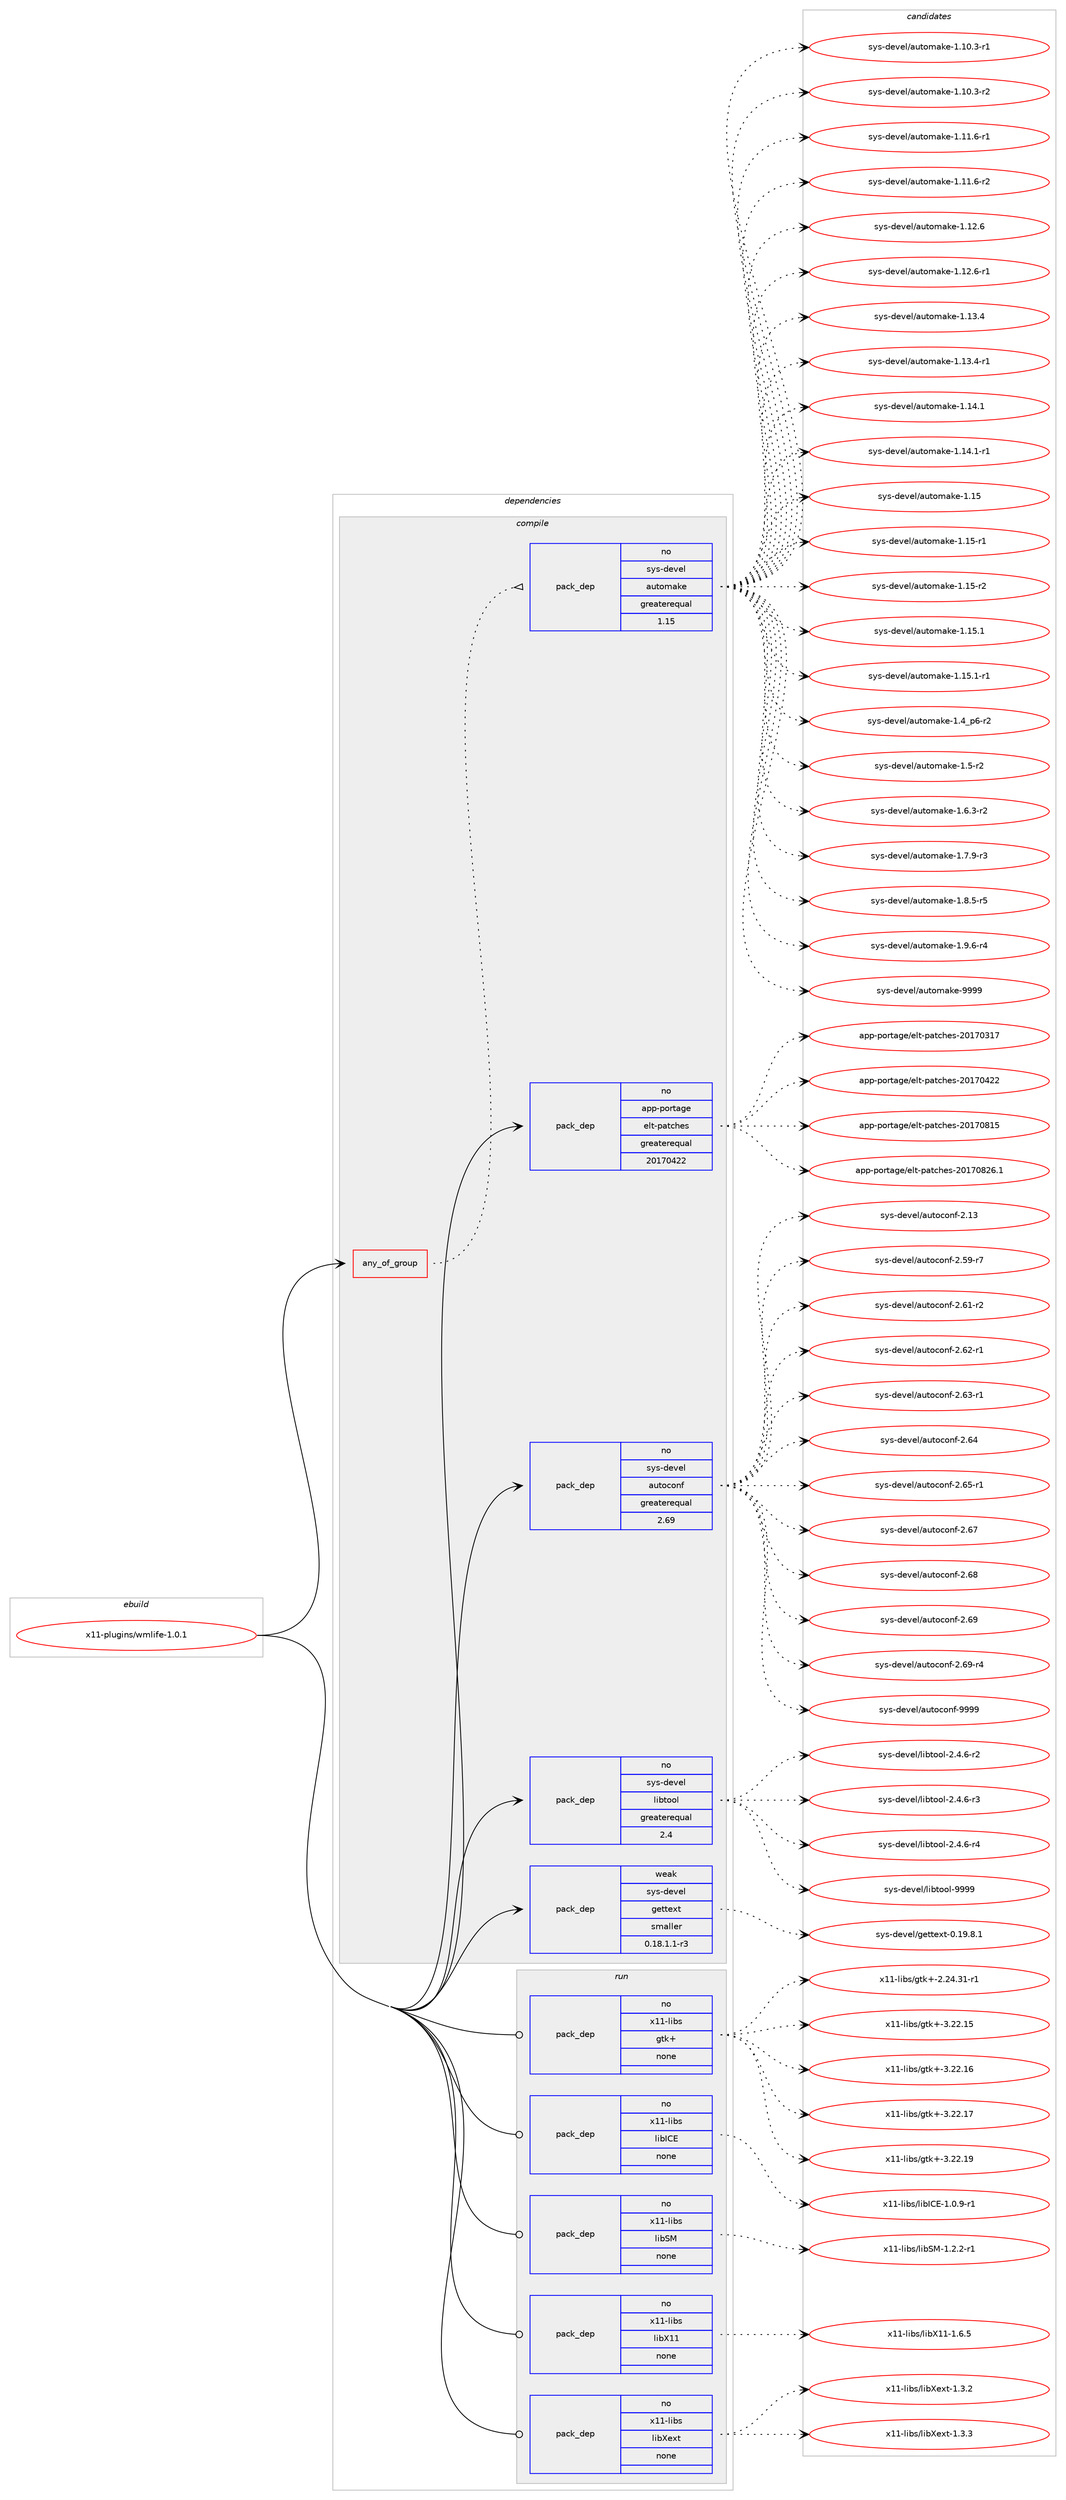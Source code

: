 digraph prolog {

# *************
# Graph options
# *************

newrank=true;
concentrate=true;
compound=true;
graph [rankdir=LR,fontname=Helvetica,fontsize=10,ranksep=1.5];#, ranksep=2.5, nodesep=0.2];
edge  [arrowhead=vee];
node  [fontname=Helvetica,fontsize=10];

# **********
# The ebuild
# **********

subgraph cluster_leftcol {
color=gray;
rank=same;
label=<<i>ebuild</i>>;
id [label="x11-plugins/wmlife-1.0.1", color=red, width=4, href="../x11-plugins/wmlife-1.0.1.svg"];
}

# ****************
# The dependencies
# ****************

subgraph cluster_midcol {
color=gray;
label=<<i>dependencies</i>>;
subgraph cluster_compile {
fillcolor="#eeeeee";
style=filled;
label=<<i>compile</i>>;
subgraph any9600 {
dependency527303 [label=<<TABLE BORDER="0" CELLBORDER="1" CELLSPACING="0" CELLPADDING="4"><TR><TD CELLPADDING="10">any_of_group</TD></TR></TABLE>>, shape=none, color=red];subgraph pack393786 {
dependency527304 [label=<<TABLE BORDER="0" CELLBORDER="1" CELLSPACING="0" CELLPADDING="4" WIDTH="220"><TR><TD ROWSPAN="6" CELLPADDING="30">pack_dep</TD></TR><TR><TD WIDTH="110">no</TD></TR><TR><TD>sys-devel</TD></TR><TR><TD>automake</TD></TR><TR><TD>greaterequal</TD></TR><TR><TD>1.15</TD></TR></TABLE>>, shape=none, color=blue];
}
dependency527303:e -> dependency527304:w [weight=20,style="dotted",arrowhead="oinv"];
}
id:e -> dependency527303:w [weight=20,style="solid",arrowhead="vee"];
subgraph pack393787 {
dependency527305 [label=<<TABLE BORDER="0" CELLBORDER="1" CELLSPACING="0" CELLPADDING="4" WIDTH="220"><TR><TD ROWSPAN="6" CELLPADDING="30">pack_dep</TD></TR><TR><TD WIDTH="110">no</TD></TR><TR><TD>app-portage</TD></TR><TR><TD>elt-patches</TD></TR><TR><TD>greaterequal</TD></TR><TR><TD>20170422</TD></TR></TABLE>>, shape=none, color=blue];
}
id:e -> dependency527305:w [weight=20,style="solid",arrowhead="vee"];
subgraph pack393788 {
dependency527306 [label=<<TABLE BORDER="0" CELLBORDER="1" CELLSPACING="0" CELLPADDING="4" WIDTH="220"><TR><TD ROWSPAN="6" CELLPADDING="30">pack_dep</TD></TR><TR><TD WIDTH="110">no</TD></TR><TR><TD>sys-devel</TD></TR><TR><TD>autoconf</TD></TR><TR><TD>greaterequal</TD></TR><TR><TD>2.69</TD></TR></TABLE>>, shape=none, color=blue];
}
id:e -> dependency527306:w [weight=20,style="solid",arrowhead="vee"];
subgraph pack393789 {
dependency527307 [label=<<TABLE BORDER="0" CELLBORDER="1" CELLSPACING="0" CELLPADDING="4" WIDTH="220"><TR><TD ROWSPAN="6" CELLPADDING="30">pack_dep</TD></TR><TR><TD WIDTH="110">no</TD></TR><TR><TD>sys-devel</TD></TR><TR><TD>libtool</TD></TR><TR><TD>greaterequal</TD></TR><TR><TD>2.4</TD></TR></TABLE>>, shape=none, color=blue];
}
id:e -> dependency527307:w [weight=20,style="solid",arrowhead="vee"];
subgraph pack393790 {
dependency527308 [label=<<TABLE BORDER="0" CELLBORDER="1" CELLSPACING="0" CELLPADDING="4" WIDTH="220"><TR><TD ROWSPAN="6" CELLPADDING="30">pack_dep</TD></TR><TR><TD WIDTH="110">weak</TD></TR><TR><TD>sys-devel</TD></TR><TR><TD>gettext</TD></TR><TR><TD>smaller</TD></TR><TR><TD>0.18.1.1-r3</TD></TR></TABLE>>, shape=none, color=blue];
}
id:e -> dependency527308:w [weight=20,style="solid",arrowhead="vee"];
}
subgraph cluster_compileandrun {
fillcolor="#eeeeee";
style=filled;
label=<<i>compile and run</i>>;
}
subgraph cluster_run {
fillcolor="#eeeeee";
style=filled;
label=<<i>run</i>>;
subgraph pack393791 {
dependency527309 [label=<<TABLE BORDER="0" CELLBORDER="1" CELLSPACING="0" CELLPADDING="4" WIDTH="220"><TR><TD ROWSPAN="6" CELLPADDING="30">pack_dep</TD></TR><TR><TD WIDTH="110">no</TD></TR><TR><TD>x11-libs</TD></TR><TR><TD>gtk+</TD></TR><TR><TD>none</TD></TR><TR><TD></TD></TR></TABLE>>, shape=none, color=blue];
}
id:e -> dependency527309:w [weight=20,style="solid",arrowhead="odot"];
subgraph pack393792 {
dependency527310 [label=<<TABLE BORDER="0" CELLBORDER="1" CELLSPACING="0" CELLPADDING="4" WIDTH="220"><TR><TD ROWSPAN="6" CELLPADDING="30">pack_dep</TD></TR><TR><TD WIDTH="110">no</TD></TR><TR><TD>x11-libs</TD></TR><TR><TD>libICE</TD></TR><TR><TD>none</TD></TR><TR><TD></TD></TR></TABLE>>, shape=none, color=blue];
}
id:e -> dependency527310:w [weight=20,style="solid",arrowhead="odot"];
subgraph pack393793 {
dependency527311 [label=<<TABLE BORDER="0" CELLBORDER="1" CELLSPACING="0" CELLPADDING="4" WIDTH="220"><TR><TD ROWSPAN="6" CELLPADDING="30">pack_dep</TD></TR><TR><TD WIDTH="110">no</TD></TR><TR><TD>x11-libs</TD></TR><TR><TD>libSM</TD></TR><TR><TD>none</TD></TR><TR><TD></TD></TR></TABLE>>, shape=none, color=blue];
}
id:e -> dependency527311:w [weight=20,style="solid",arrowhead="odot"];
subgraph pack393794 {
dependency527312 [label=<<TABLE BORDER="0" CELLBORDER="1" CELLSPACING="0" CELLPADDING="4" WIDTH="220"><TR><TD ROWSPAN="6" CELLPADDING="30">pack_dep</TD></TR><TR><TD WIDTH="110">no</TD></TR><TR><TD>x11-libs</TD></TR><TR><TD>libX11</TD></TR><TR><TD>none</TD></TR><TR><TD></TD></TR></TABLE>>, shape=none, color=blue];
}
id:e -> dependency527312:w [weight=20,style="solid",arrowhead="odot"];
subgraph pack393795 {
dependency527313 [label=<<TABLE BORDER="0" CELLBORDER="1" CELLSPACING="0" CELLPADDING="4" WIDTH="220"><TR><TD ROWSPAN="6" CELLPADDING="30">pack_dep</TD></TR><TR><TD WIDTH="110">no</TD></TR><TR><TD>x11-libs</TD></TR><TR><TD>libXext</TD></TR><TR><TD>none</TD></TR><TR><TD></TD></TR></TABLE>>, shape=none, color=blue];
}
id:e -> dependency527313:w [weight=20,style="solid",arrowhead="odot"];
}
}

# **************
# The candidates
# **************

subgraph cluster_choices {
rank=same;
color=gray;
label=<<i>candidates</i>>;

subgraph choice393786 {
color=black;
nodesep=1;
choice11512111545100101118101108479711711611110997107101454946494846514511449 [label="sys-devel/automake-1.10.3-r1", color=red, width=4,href="../sys-devel/automake-1.10.3-r1.svg"];
choice11512111545100101118101108479711711611110997107101454946494846514511450 [label="sys-devel/automake-1.10.3-r2", color=red, width=4,href="../sys-devel/automake-1.10.3-r2.svg"];
choice11512111545100101118101108479711711611110997107101454946494946544511449 [label="sys-devel/automake-1.11.6-r1", color=red, width=4,href="../sys-devel/automake-1.11.6-r1.svg"];
choice11512111545100101118101108479711711611110997107101454946494946544511450 [label="sys-devel/automake-1.11.6-r2", color=red, width=4,href="../sys-devel/automake-1.11.6-r2.svg"];
choice1151211154510010111810110847971171161111099710710145494649504654 [label="sys-devel/automake-1.12.6", color=red, width=4,href="../sys-devel/automake-1.12.6.svg"];
choice11512111545100101118101108479711711611110997107101454946495046544511449 [label="sys-devel/automake-1.12.6-r1", color=red, width=4,href="../sys-devel/automake-1.12.6-r1.svg"];
choice1151211154510010111810110847971171161111099710710145494649514652 [label="sys-devel/automake-1.13.4", color=red, width=4,href="../sys-devel/automake-1.13.4.svg"];
choice11512111545100101118101108479711711611110997107101454946495146524511449 [label="sys-devel/automake-1.13.4-r1", color=red, width=4,href="../sys-devel/automake-1.13.4-r1.svg"];
choice1151211154510010111810110847971171161111099710710145494649524649 [label="sys-devel/automake-1.14.1", color=red, width=4,href="../sys-devel/automake-1.14.1.svg"];
choice11512111545100101118101108479711711611110997107101454946495246494511449 [label="sys-devel/automake-1.14.1-r1", color=red, width=4,href="../sys-devel/automake-1.14.1-r1.svg"];
choice115121115451001011181011084797117116111109971071014549464953 [label="sys-devel/automake-1.15", color=red, width=4,href="../sys-devel/automake-1.15.svg"];
choice1151211154510010111810110847971171161111099710710145494649534511449 [label="sys-devel/automake-1.15-r1", color=red, width=4,href="../sys-devel/automake-1.15-r1.svg"];
choice1151211154510010111810110847971171161111099710710145494649534511450 [label="sys-devel/automake-1.15-r2", color=red, width=4,href="../sys-devel/automake-1.15-r2.svg"];
choice1151211154510010111810110847971171161111099710710145494649534649 [label="sys-devel/automake-1.15.1", color=red, width=4,href="../sys-devel/automake-1.15.1.svg"];
choice11512111545100101118101108479711711611110997107101454946495346494511449 [label="sys-devel/automake-1.15.1-r1", color=red, width=4,href="../sys-devel/automake-1.15.1-r1.svg"];
choice115121115451001011181011084797117116111109971071014549465295112544511450 [label="sys-devel/automake-1.4_p6-r2", color=red, width=4,href="../sys-devel/automake-1.4_p6-r2.svg"];
choice11512111545100101118101108479711711611110997107101454946534511450 [label="sys-devel/automake-1.5-r2", color=red, width=4,href="../sys-devel/automake-1.5-r2.svg"];
choice115121115451001011181011084797117116111109971071014549465446514511450 [label="sys-devel/automake-1.6.3-r2", color=red, width=4,href="../sys-devel/automake-1.6.3-r2.svg"];
choice115121115451001011181011084797117116111109971071014549465546574511451 [label="sys-devel/automake-1.7.9-r3", color=red, width=4,href="../sys-devel/automake-1.7.9-r3.svg"];
choice115121115451001011181011084797117116111109971071014549465646534511453 [label="sys-devel/automake-1.8.5-r5", color=red, width=4,href="../sys-devel/automake-1.8.5-r5.svg"];
choice115121115451001011181011084797117116111109971071014549465746544511452 [label="sys-devel/automake-1.9.6-r4", color=red, width=4,href="../sys-devel/automake-1.9.6-r4.svg"];
choice115121115451001011181011084797117116111109971071014557575757 [label="sys-devel/automake-9999", color=red, width=4,href="../sys-devel/automake-9999.svg"];
dependency527304:e -> choice11512111545100101118101108479711711611110997107101454946494846514511449:w [style=dotted,weight="100"];
dependency527304:e -> choice11512111545100101118101108479711711611110997107101454946494846514511450:w [style=dotted,weight="100"];
dependency527304:e -> choice11512111545100101118101108479711711611110997107101454946494946544511449:w [style=dotted,weight="100"];
dependency527304:e -> choice11512111545100101118101108479711711611110997107101454946494946544511450:w [style=dotted,weight="100"];
dependency527304:e -> choice1151211154510010111810110847971171161111099710710145494649504654:w [style=dotted,weight="100"];
dependency527304:e -> choice11512111545100101118101108479711711611110997107101454946495046544511449:w [style=dotted,weight="100"];
dependency527304:e -> choice1151211154510010111810110847971171161111099710710145494649514652:w [style=dotted,weight="100"];
dependency527304:e -> choice11512111545100101118101108479711711611110997107101454946495146524511449:w [style=dotted,weight="100"];
dependency527304:e -> choice1151211154510010111810110847971171161111099710710145494649524649:w [style=dotted,weight="100"];
dependency527304:e -> choice11512111545100101118101108479711711611110997107101454946495246494511449:w [style=dotted,weight="100"];
dependency527304:e -> choice115121115451001011181011084797117116111109971071014549464953:w [style=dotted,weight="100"];
dependency527304:e -> choice1151211154510010111810110847971171161111099710710145494649534511449:w [style=dotted,weight="100"];
dependency527304:e -> choice1151211154510010111810110847971171161111099710710145494649534511450:w [style=dotted,weight="100"];
dependency527304:e -> choice1151211154510010111810110847971171161111099710710145494649534649:w [style=dotted,weight="100"];
dependency527304:e -> choice11512111545100101118101108479711711611110997107101454946495346494511449:w [style=dotted,weight="100"];
dependency527304:e -> choice115121115451001011181011084797117116111109971071014549465295112544511450:w [style=dotted,weight="100"];
dependency527304:e -> choice11512111545100101118101108479711711611110997107101454946534511450:w [style=dotted,weight="100"];
dependency527304:e -> choice115121115451001011181011084797117116111109971071014549465446514511450:w [style=dotted,weight="100"];
dependency527304:e -> choice115121115451001011181011084797117116111109971071014549465546574511451:w [style=dotted,weight="100"];
dependency527304:e -> choice115121115451001011181011084797117116111109971071014549465646534511453:w [style=dotted,weight="100"];
dependency527304:e -> choice115121115451001011181011084797117116111109971071014549465746544511452:w [style=dotted,weight="100"];
dependency527304:e -> choice115121115451001011181011084797117116111109971071014557575757:w [style=dotted,weight="100"];
}
subgraph choice393787 {
color=black;
nodesep=1;
choice97112112451121111141169710310147101108116451129711699104101115455048495548514955 [label="app-portage/elt-patches-20170317", color=red, width=4,href="../app-portage/elt-patches-20170317.svg"];
choice97112112451121111141169710310147101108116451129711699104101115455048495548525050 [label="app-portage/elt-patches-20170422", color=red, width=4,href="../app-portage/elt-patches-20170422.svg"];
choice97112112451121111141169710310147101108116451129711699104101115455048495548564953 [label="app-portage/elt-patches-20170815", color=red, width=4,href="../app-portage/elt-patches-20170815.svg"];
choice971121124511211111411697103101471011081164511297116991041011154550484955485650544649 [label="app-portage/elt-patches-20170826.1", color=red, width=4,href="../app-portage/elt-patches-20170826.1.svg"];
dependency527305:e -> choice97112112451121111141169710310147101108116451129711699104101115455048495548514955:w [style=dotted,weight="100"];
dependency527305:e -> choice97112112451121111141169710310147101108116451129711699104101115455048495548525050:w [style=dotted,weight="100"];
dependency527305:e -> choice97112112451121111141169710310147101108116451129711699104101115455048495548564953:w [style=dotted,weight="100"];
dependency527305:e -> choice971121124511211111411697103101471011081164511297116991041011154550484955485650544649:w [style=dotted,weight="100"];
}
subgraph choice393788 {
color=black;
nodesep=1;
choice115121115451001011181011084797117116111991111101024550464951 [label="sys-devel/autoconf-2.13", color=red, width=4,href="../sys-devel/autoconf-2.13.svg"];
choice1151211154510010111810110847971171161119911111010245504653574511455 [label="sys-devel/autoconf-2.59-r7", color=red, width=4,href="../sys-devel/autoconf-2.59-r7.svg"];
choice1151211154510010111810110847971171161119911111010245504654494511450 [label="sys-devel/autoconf-2.61-r2", color=red, width=4,href="../sys-devel/autoconf-2.61-r2.svg"];
choice1151211154510010111810110847971171161119911111010245504654504511449 [label="sys-devel/autoconf-2.62-r1", color=red, width=4,href="../sys-devel/autoconf-2.62-r1.svg"];
choice1151211154510010111810110847971171161119911111010245504654514511449 [label="sys-devel/autoconf-2.63-r1", color=red, width=4,href="../sys-devel/autoconf-2.63-r1.svg"];
choice115121115451001011181011084797117116111991111101024550465452 [label="sys-devel/autoconf-2.64", color=red, width=4,href="../sys-devel/autoconf-2.64.svg"];
choice1151211154510010111810110847971171161119911111010245504654534511449 [label="sys-devel/autoconf-2.65-r1", color=red, width=4,href="../sys-devel/autoconf-2.65-r1.svg"];
choice115121115451001011181011084797117116111991111101024550465455 [label="sys-devel/autoconf-2.67", color=red, width=4,href="../sys-devel/autoconf-2.67.svg"];
choice115121115451001011181011084797117116111991111101024550465456 [label="sys-devel/autoconf-2.68", color=red, width=4,href="../sys-devel/autoconf-2.68.svg"];
choice115121115451001011181011084797117116111991111101024550465457 [label="sys-devel/autoconf-2.69", color=red, width=4,href="../sys-devel/autoconf-2.69.svg"];
choice1151211154510010111810110847971171161119911111010245504654574511452 [label="sys-devel/autoconf-2.69-r4", color=red, width=4,href="../sys-devel/autoconf-2.69-r4.svg"];
choice115121115451001011181011084797117116111991111101024557575757 [label="sys-devel/autoconf-9999", color=red, width=4,href="../sys-devel/autoconf-9999.svg"];
dependency527306:e -> choice115121115451001011181011084797117116111991111101024550464951:w [style=dotted,weight="100"];
dependency527306:e -> choice1151211154510010111810110847971171161119911111010245504653574511455:w [style=dotted,weight="100"];
dependency527306:e -> choice1151211154510010111810110847971171161119911111010245504654494511450:w [style=dotted,weight="100"];
dependency527306:e -> choice1151211154510010111810110847971171161119911111010245504654504511449:w [style=dotted,weight="100"];
dependency527306:e -> choice1151211154510010111810110847971171161119911111010245504654514511449:w [style=dotted,weight="100"];
dependency527306:e -> choice115121115451001011181011084797117116111991111101024550465452:w [style=dotted,weight="100"];
dependency527306:e -> choice1151211154510010111810110847971171161119911111010245504654534511449:w [style=dotted,weight="100"];
dependency527306:e -> choice115121115451001011181011084797117116111991111101024550465455:w [style=dotted,weight="100"];
dependency527306:e -> choice115121115451001011181011084797117116111991111101024550465456:w [style=dotted,weight="100"];
dependency527306:e -> choice115121115451001011181011084797117116111991111101024550465457:w [style=dotted,weight="100"];
dependency527306:e -> choice1151211154510010111810110847971171161119911111010245504654574511452:w [style=dotted,weight="100"];
dependency527306:e -> choice115121115451001011181011084797117116111991111101024557575757:w [style=dotted,weight="100"];
}
subgraph choice393789 {
color=black;
nodesep=1;
choice1151211154510010111810110847108105981161111111084550465246544511450 [label="sys-devel/libtool-2.4.6-r2", color=red, width=4,href="../sys-devel/libtool-2.4.6-r2.svg"];
choice1151211154510010111810110847108105981161111111084550465246544511451 [label="sys-devel/libtool-2.4.6-r3", color=red, width=4,href="../sys-devel/libtool-2.4.6-r3.svg"];
choice1151211154510010111810110847108105981161111111084550465246544511452 [label="sys-devel/libtool-2.4.6-r4", color=red, width=4,href="../sys-devel/libtool-2.4.6-r4.svg"];
choice1151211154510010111810110847108105981161111111084557575757 [label="sys-devel/libtool-9999", color=red, width=4,href="../sys-devel/libtool-9999.svg"];
dependency527307:e -> choice1151211154510010111810110847108105981161111111084550465246544511450:w [style=dotted,weight="100"];
dependency527307:e -> choice1151211154510010111810110847108105981161111111084550465246544511451:w [style=dotted,weight="100"];
dependency527307:e -> choice1151211154510010111810110847108105981161111111084550465246544511452:w [style=dotted,weight="100"];
dependency527307:e -> choice1151211154510010111810110847108105981161111111084557575757:w [style=dotted,weight="100"];
}
subgraph choice393790 {
color=black;
nodesep=1;
choice1151211154510010111810110847103101116116101120116454846495746564649 [label="sys-devel/gettext-0.19.8.1", color=red, width=4,href="../sys-devel/gettext-0.19.8.1.svg"];
dependency527308:e -> choice1151211154510010111810110847103101116116101120116454846495746564649:w [style=dotted,weight="100"];
}
subgraph choice393791 {
color=black;
nodesep=1;
choice12049494510810598115471031161074345504650524651494511449 [label="x11-libs/gtk+-2.24.31-r1", color=red, width=4,href="../x11-libs/gtk+-2.24.31-r1.svg"];
choice1204949451081059811547103116107434551465050464953 [label="x11-libs/gtk+-3.22.15", color=red, width=4,href="../x11-libs/gtk+-3.22.15.svg"];
choice1204949451081059811547103116107434551465050464954 [label="x11-libs/gtk+-3.22.16", color=red, width=4,href="../x11-libs/gtk+-3.22.16.svg"];
choice1204949451081059811547103116107434551465050464955 [label="x11-libs/gtk+-3.22.17", color=red, width=4,href="../x11-libs/gtk+-3.22.17.svg"];
choice1204949451081059811547103116107434551465050464957 [label="x11-libs/gtk+-3.22.19", color=red, width=4,href="../x11-libs/gtk+-3.22.19.svg"];
dependency527309:e -> choice12049494510810598115471031161074345504650524651494511449:w [style=dotted,weight="100"];
dependency527309:e -> choice1204949451081059811547103116107434551465050464953:w [style=dotted,weight="100"];
dependency527309:e -> choice1204949451081059811547103116107434551465050464954:w [style=dotted,weight="100"];
dependency527309:e -> choice1204949451081059811547103116107434551465050464955:w [style=dotted,weight="100"];
dependency527309:e -> choice1204949451081059811547103116107434551465050464957:w [style=dotted,weight="100"];
}
subgraph choice393792 {
color=black;
nodesep=1;
choice1204949451081059811547108105987367694549464846574511449 [label="x11-libs/libICE-1.0.9-r1", color=red, width=4,href="../x11-libs/libICE-1.0.9-r1.svg"];
dependency527310:e -> choice1204949451081059811547108105987367694549464846574511449:w [style=dotted,weight="100"];
}
subgraph choice393793 {
color=black;
nodesep=1;
choice12049494510810598115471081059883774549465046504511449 [label="x11-libs/libSM-1.2.2-r1", color=red, width=4,href="../x11-libs/libSM-1.2.2-r1.svg"];
dependency527311:e -> choice12049494510810598115471081059883774549465046504511449:w [style=dotted,weight="100"];
}
subgraph choice393794 {
color=black;
nodesep=1;
choice120494945108105981154710810598884949454946544653 [label="x11-libs/libX11-1.6.5", color=red, width=4,href="../x11-libs/libX11-1.6.5.svg"];
dependency527312:e -> choice120494945108105981154710810598884949454946544653:w [style=dotted,weight="100"];
}
subgraph choice393795 {
color=black;
nodesep=1;
choice12049494510810598115471081059888101120116454946514650 [label="x11-libs/libXext-1.3.2", color=red, width=4,href="../x11-libs/libXext-1.3.2.svg"];
choice12049494510810598115471081059888101120116454946514651 [label="x11-libs/libXext-1.3.3", color=red, width=4,href="../x11-libs/libXext-1.3.3.svg"];
dependency527313:e -> choice12049494510810598115471081059888101120116454946514650:w [style=dotted,weight="100"];
dependency527313:e -> choice12049494510810598115471081059888101120116454946514651:w [style=dotted,weight="100"];
}
}

}
